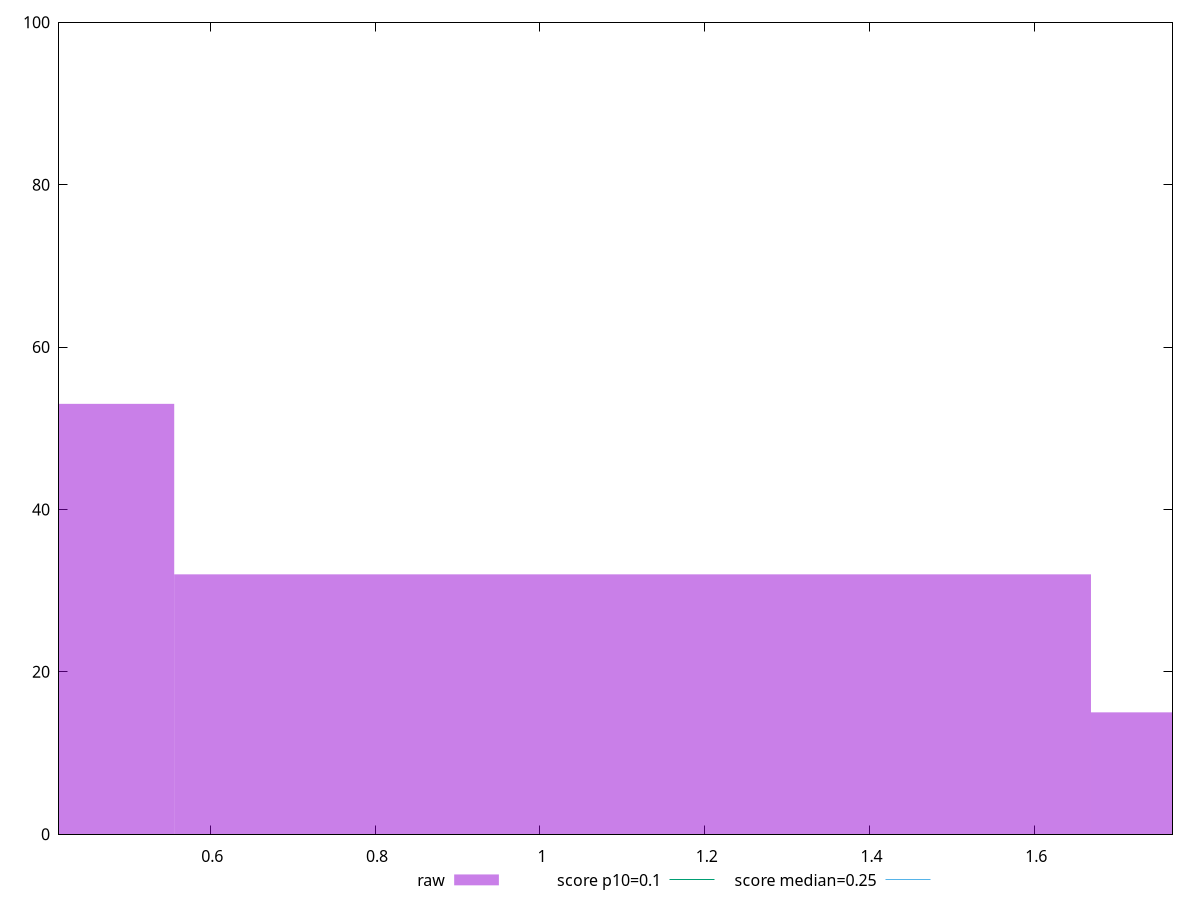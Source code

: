 reset

$raw <<EOF
1.1124701048410122 32
0 53
2.2249402096820243 15
EOF

set key outside below
set boxwidth 1.1124701048410122
set xrange [0.4164168294270833:1.7676270548502604]
set yrange [0:100]
set trange [0:100]
set style fill transparent solid 0.5 noborder

set parametric
set terminal svg size 640, 490 enhanced background rgb 'white'
set output "report_00018_2021-02-10T15-25-16.877Z/cumulative-layout-shift/samples/pages+cached+noadtech+nomedia/raw/histogram.svg"

plot $raw title "raw" with boxes, \
     0.1,t title "score p10=0.1", \
     0.25,t title "score median=0.25"

reset

